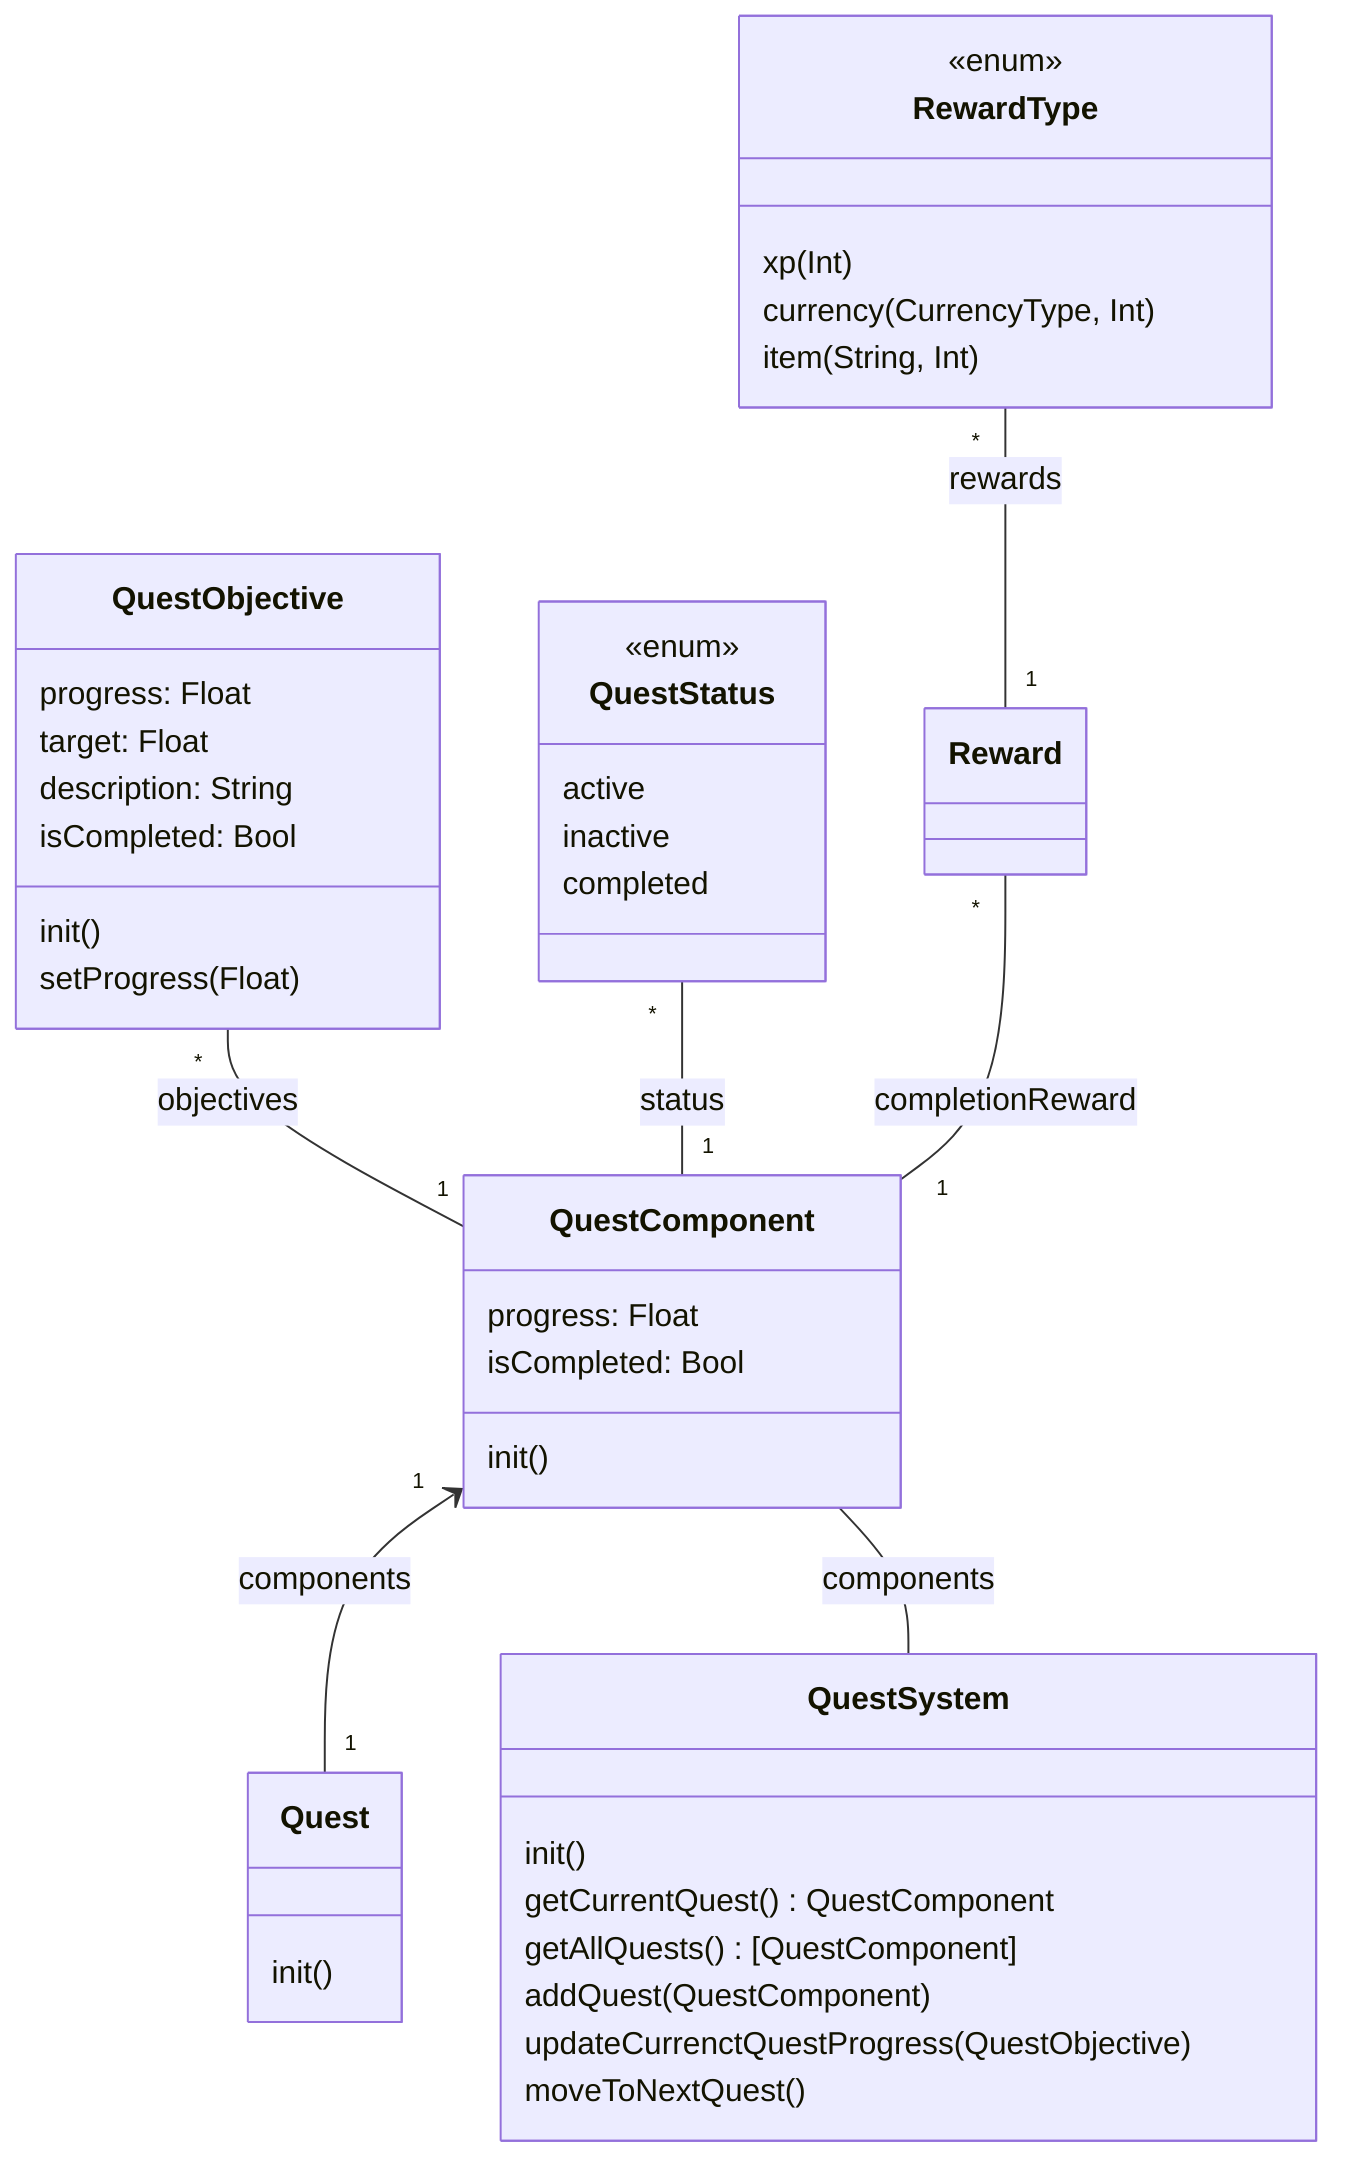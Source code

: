 classDiagram 
    class QuestStatus {
        <<enum>>
        active
        inactive
        completed
    }

    class QuestObjective {
        progress: Float
        target: Float
        description: String
        isCompleted: Bool
        init()
        setProgress(Float)
    }

    class Reward

    class RewardType {
        <<enum>>
        xp(Int)
        currency(CurrencyType, Int)
        item(String, Int)
    }

    class QuestComponent {
        progress: Float
        isCompleted: Bool
        init()
    }

    class Quest {
        init()
    }

    class QuestSystem {
        init()
        getCurrentQuest() QuestComponent
        getAllQuests() [QuestComponent]
        addQuest(QuestComponent)
        updateCurrenctQuestProgress(QuestObjective)
        moveToNextQuest()
    }

    QuestObjective "*" -- "1" QuestComponent: objectives
    QuestStatus "*" -- "1" QuestComponent: status
    Reward "*" -- "1" QuestComponent: completionReward
    QuestComponent "1" <-- "1" Quest : components
    QuestComponent -- QuestSystem : components
    RewardType "*" -- "1" Reward : rewards